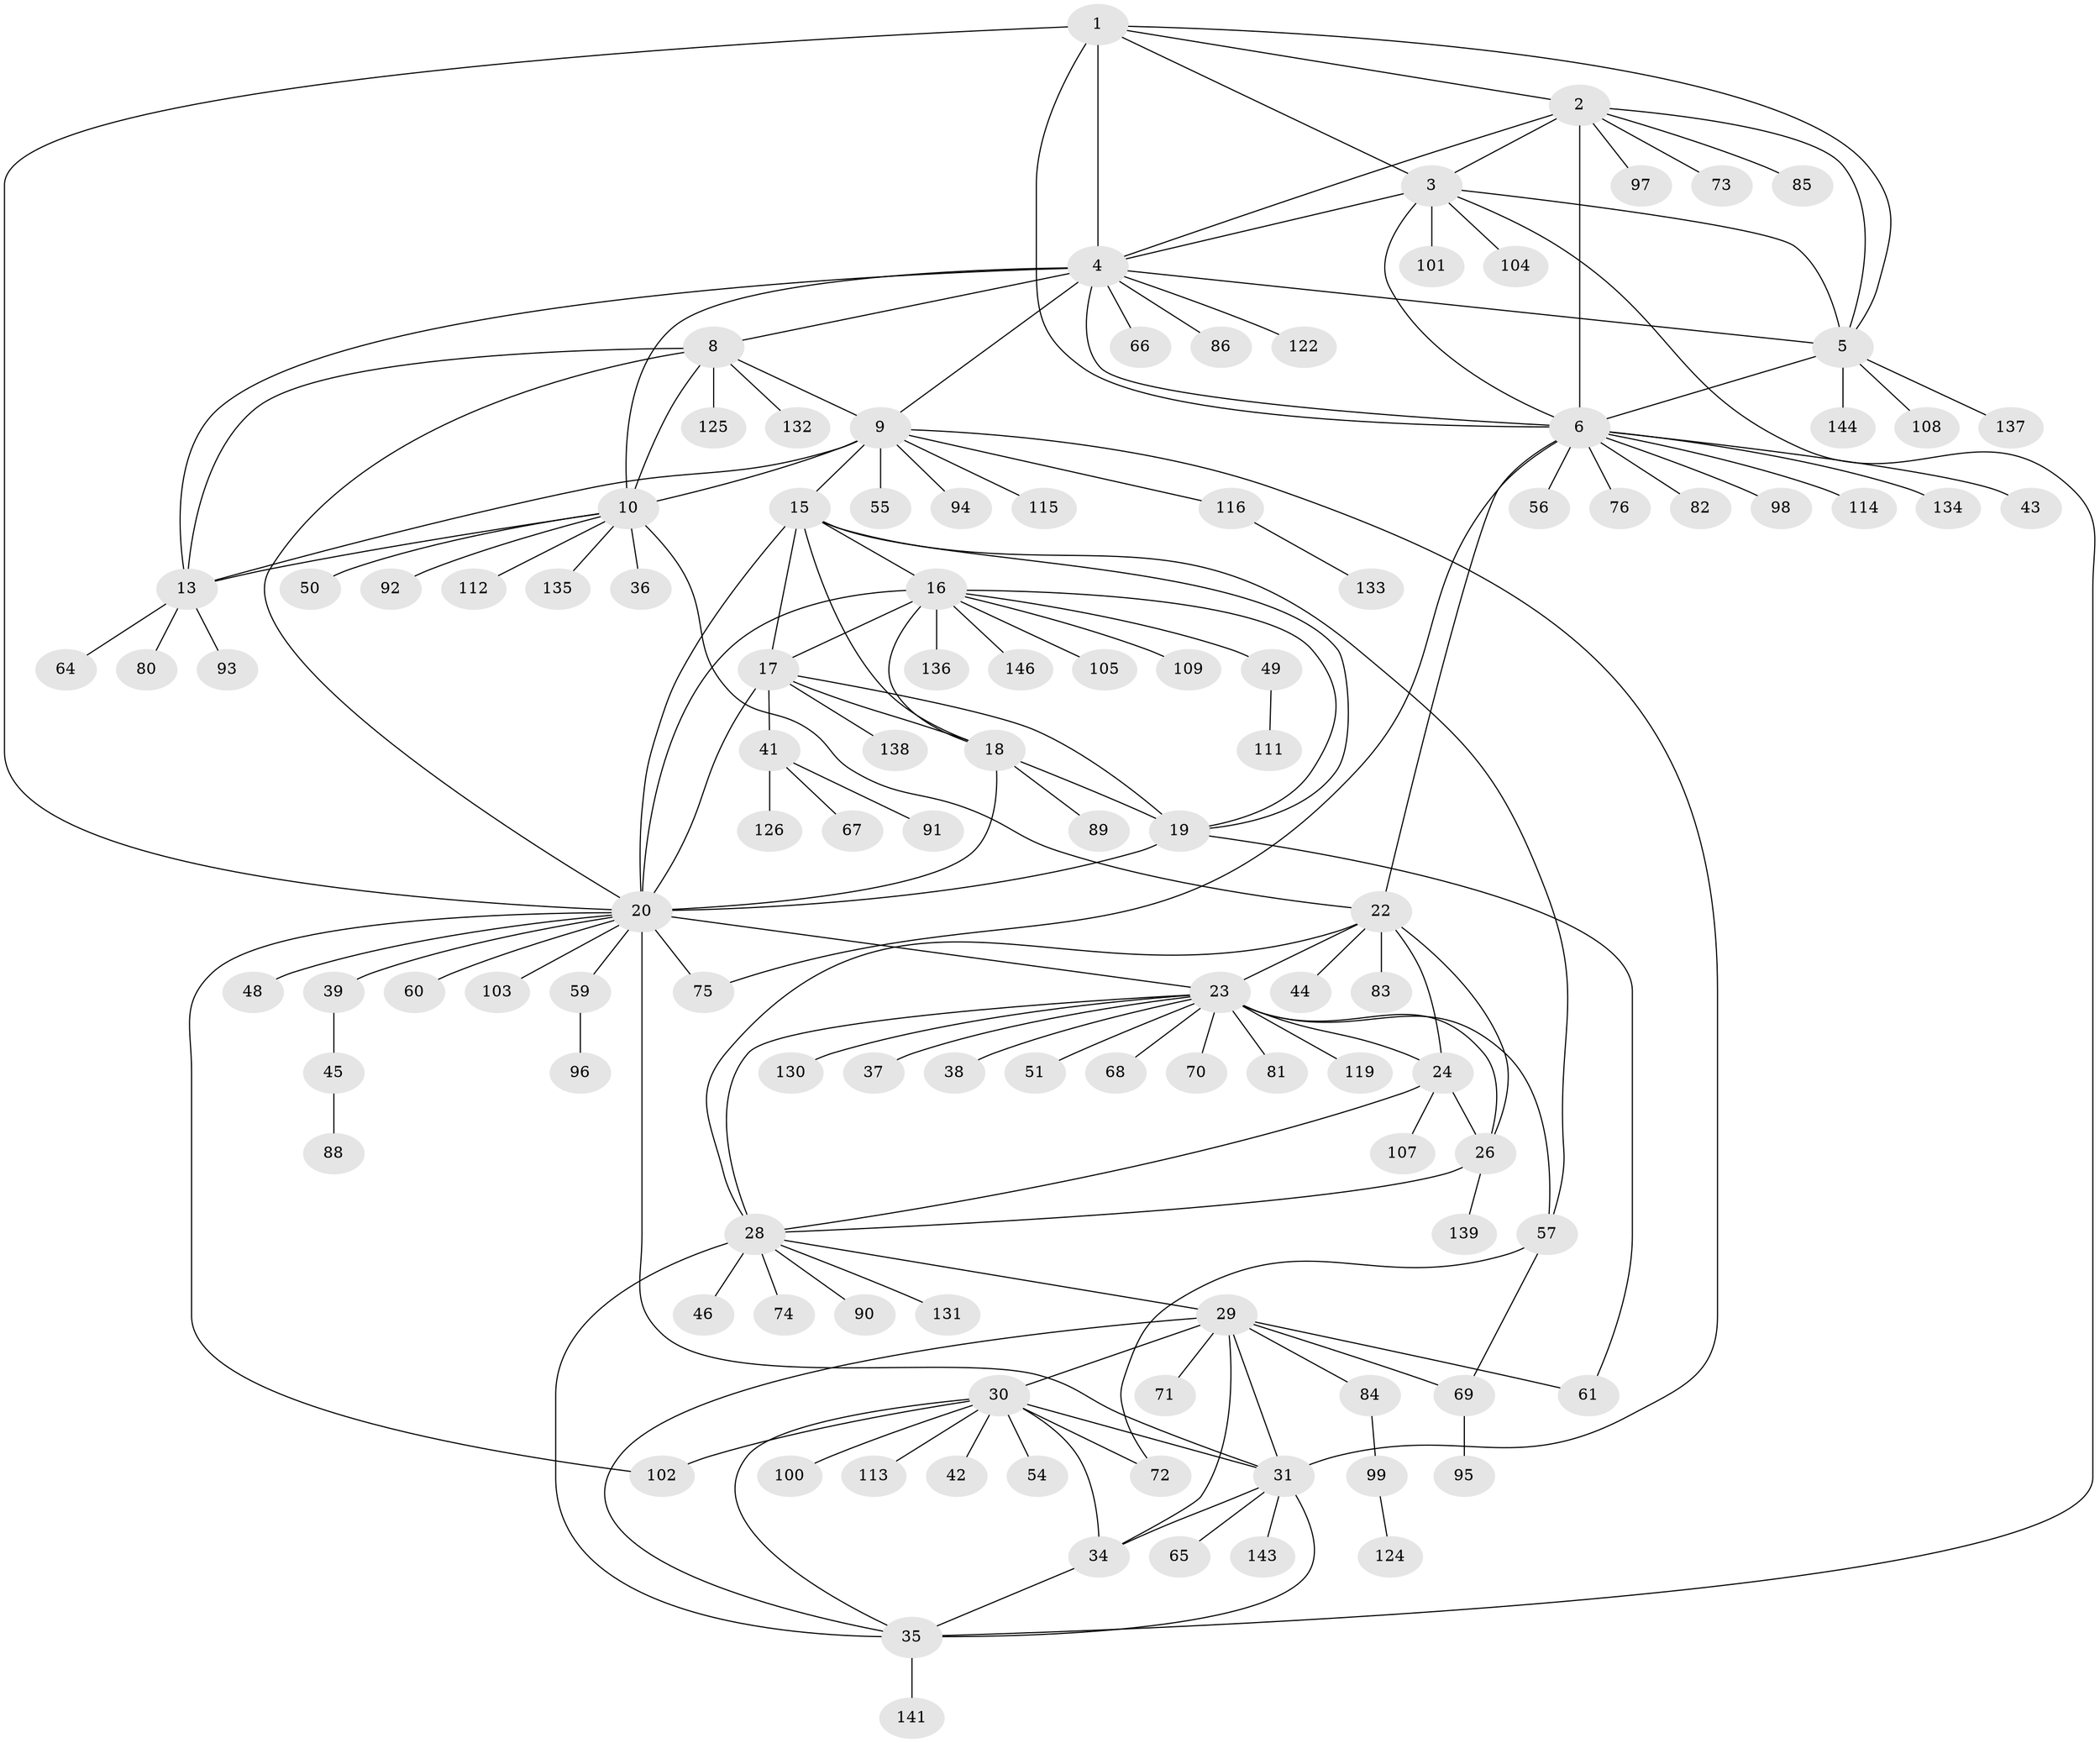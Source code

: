 // original degree distribution, {8: 0.0684931506849315, 10: 0.0273972602739726, 9: 0.04794520547945205, 11: 0.0410958904109589, 7: 0.0273972602739726, 14: 0.00684931506849315, 13: 0.00684931506849315, 12: 0.00684931506849315, 6: 0.00684931506849315, 1: 0.5958904109589042, 2: 0.1095890410958904, 5: 0.00684931506849315, 3: 0.0410958904109589, 4: 0.00684931506849315}
// Generated by graph-tools (version 1.1) at 2025/42/03/06/25 10:42:08]
// undirected, 113 vertices, 164 edges
graph export_dot {
graph [start="1"]
  node [color=gray90,style=filled];
  1 [super="+40"];
  2 [super="+142"];
  3;
  4 [super="+11"];
  5 [super="+106"];
  6 [super="+7"];
  8 [super="+129"];
  9 [super="+12"];
  10 [super="+14"];
  13 [super="+78"];
  15;
  16 [super="+79"];
  17 [super="+53"];
  18;
  19 [super="+62"];
  20 [super="+21"];
  22 [super="+27"];
  23 [super="+25"];
  24 [super="+145"];
  26 [super="+128"];
  28 [super="+87"];
  29 [super="+121"];
  30 [super="+32"];
  31 [super="+33"];
  34;
  35 [super="+58"];
  36;
  37;
  38;
  39;
  41 [super="+47"];
  42;
  43 [super="+52"];
  44;
  45 [super="+123"];
  46;
  48;
  49 [super="+117"];
  50;
  51;
  54 [super="+127"];
  55;
  56;
  57;
  59 [super="+63"];
  60;
  61;
  64;
  65;
  66;
  67;
  68;
  69;
  70;
  71 [super="+77"];
  72;
  73;
  74;
  75 [super="+118"];
  76;
  80 [super="+120"];
  81;
  82;
  83;
  84 [super="+140"];
  85;
  86;
  88;
  89;
  90;
  91;
  92;
  93;
  94;
  95;
  96;
  97;
  98;
  99;
  100;
  101;
  102;
  103 [super="+110"];
  104;
  105;
  107;
  108;
  109;
  111;
  112;
  113;
  114;
  115;
  116;
  119;
  122;
  124;
  125;
  126;
  130;
  131;
  132;
  133;
  134;
  135;
  136;
  137;
  138;
  139;
  141;
  143;
  144;
  146;
  1 -- 2;
  1 -- 3;
  1 -- 4;
  1 -- 5;
  1 -- 6 [weight=2];
  1 -- 20;
  2 -- 3;
  2 -- 4;
  2 -- 5;
  2 -- 6 [weight=2];
  2 -- 73;
  2 -- 85;
  2 -- 97;
  3 -- 4;
  3 -- 5;
  3 -- 6 [weight=2];
  3 -- 35;
  3 -- 101;
  3 -- 104;
  4 -- 5;
  4 -- 6 [weight=2];
  4 -- 86;
  4 -- 66;
  4 -- 8;
  4 -- 9 [weight=2];
  4 -- 10 [weight=2];
  4 -- 13;
  4 -- 122;
  5 -- 6 [weight=2];
  5 -- 144;
  5 -- 137;
  5 -- 108;
  6 -- 22;
  6 -- 43;
  6 -- 56;
  6 -- 76;
  6 -- 98;
  6 -- 134;
  6 -- 75;
  6 -- 82;
  6 -- 114;
  8 -- 9 [weight=2];
  8 -- 10 [weight=2];
  8 -- 13;
  8 -- 125;
  8 -- 132;
  8 -- 20;
  9 -- 10 [weight=4];
  9 -- 13 [weight=2];
  9 -- 55;
  9 -- 116;
  9 -- 15;
  9 -- 115;
  9 -- 94;
  9 -- 31;
  10 -- 13 [weight=2];
  10 -- 50;
  10 -- 92;
  10 -- 112;
  10 -- 135;
  10 -- 22;
  10 -- 36;
  13 -- 64;
  13 -- 80;
  13 -- 93;
  15 -- 16;
  15 -- 17;
  15 -- 18;
  15 -- 19;
  15 -- 20 [weight=2];
  15 -- 57;
  16 -- 17;
  16 -- 18;
  16 -- 19;
  16 -- 20 [weight=2];
  16 -- 49;
  16 -- 105;
  16 -- 109;
  16 -- 136;
  16 -- 146;
  17 -- 18;
  17 -- 19;
  17 -- 20 [weight=2];
  17 -- 41;
  17 -- 138;
  18 -- 19;
  18 -- 20 [weight=2];
  18 -- 89;
  19 -- 20 [weight=2];
  19 -- 61;
  20 -- 31;
  20 -- 102;
  20 -- 39;
  20 -- 103;
  20 -- 48;
  20 -- 59;
  20 -- 60;
  20 -- 23;
  20 -- 75;
  22 -- 23 [weight=4];
  22 -- 24 [weight=2];
  22 -- 26 [weight=2];
  22 -- 28 [weight=2];
  22 -- 44;
  22 -- 83;
  23 -- 24 [weight=2];
  23 -- 26 [weight=2];
  23 -- 28 [weight=2];
  23 -- 38;
  23 -- 51;
  23 -- 57;
  23 -- 68;
  23 -- 70;
  23 -- 130;
  23 -- 37;
  23 -- 81;
  23 -- 119;
  24 -- 26;
  24 -- 28;
  24 -- 107;
  26 -- 28;
  26 -- 139;
  28 -- 29;
  28 -- 46;
  28 -- 74;
  28 -- 90;
  28 -- 131;
  28 -- 35;
  29 -- 30 [weight=2];
  29 -- 31 [weight=2];
  29 -- 34;
  29 -- 35;
  29 -- 61;
  29 -- 69;
  29 -- 71;
  29 -- 84;
  30 -- 31 [weight=4];
  30 -- 34 [weight=2];
  30 -- 35 [weight=2];
  30 -- 42;
  30 -- 54;
  30 -- 100;
  30 -- 102;
  30 -- 113;
  30 -- 72;
  31 -- 34 [weight=2];
  31 -- 35 [weight=2];
  31 -- 143;
  31 -- 65;
  34 -- 35;
  35 -- 141;
  39 -- 45;
  41 -- 67;
  41 -- 91;
  41 -- 126;
  45 -- 88;
  49 -- 111;
  57 -- 69;
  57 -- 72;
  59 -- 96;
  69 -- 95;
  84 -- 99;
  99 -- 124;
  116 -- 133;
}
